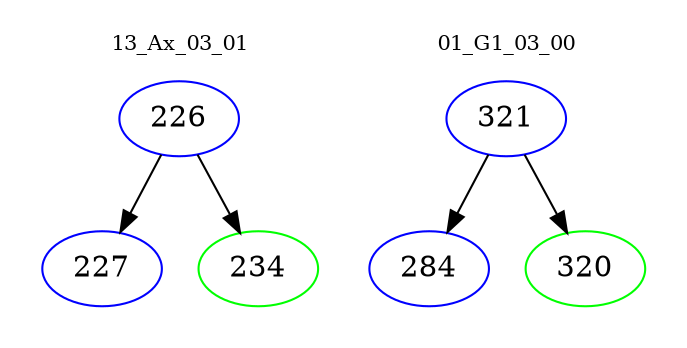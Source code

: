 digraph{
subgraph cluster_0 {
color = white
label = "13_Ax_03_01";
fontsize=10;
T0_226 [label="226", color="blue"]
T0_226 -> T0_227 [color="black"]
T0_227 [label="227", color="blue"]
T0_226 -> T0_234 [color="black"]
T0_234 [label="234", color="green"]
}
subgraph cluster_1 {
color = white
label = "01_G1_03_00";
fontsize=10;
T1_321 [label="321", color="blue"]
T1_321 -> T1_284 [color="black"]
T1_284 [label="284", color="blue"]
T1_321 -> T1_320 [color="black"]
T1_320 [label="320", color="green"]
}
}
